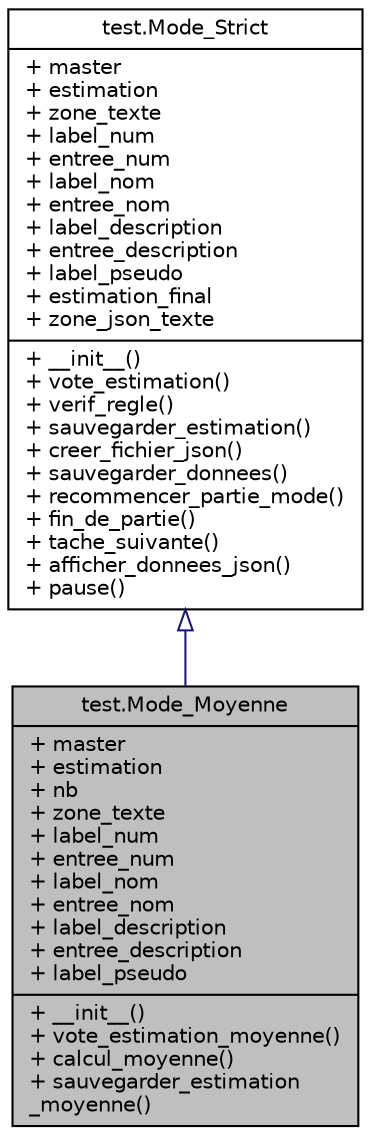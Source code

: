 digraph "test.Mode_Moyenne"
{
  edge [fontname="Helvetica",fontsize="10",labelfontname="Helvetica",labelfontsize="10"];
  node [fontname="Helvetica",fontsize="10",shape=record];
  Node2 [label="{test.Mode_Moyenne\n|+ master\l+ estimation\l+ nb\l+ zone_texte\l+ label_num\l+ entree_num\l+ label_nom\l+ entree_nom\l+ label_description\l+ entree_description\l+ label_pseudo\l|+ __init__()\l+ vote_estimation_moyenne()\l+ calcul_moyenne()\l+ sauvegarder_estimation\l_moyenne()\l}",height=0.2,width=0.4,color="black", fillcolor="grey75", style="filled", fontcolor="black"];
  Node3 -> Node2 [dir="back",color="midnightblue",fontsize="10",style="solid",arrowtail="onormal",fontname="Helvetica"];
  Node3 [label="{test.Mode_Strict\n|+ master\l+ estimation\l+ zone_texte\l+ label_num\l+ entree_num\l+ label_nom\l+ entree_nom\l+ label_description\l+ entree_description\l+ label_pseudo\l+ estimation_final\l+ zone_json_texte\l|+ __init__()\l+ vote_estimation()\l+ verif_regle()\l+ sauvegarder_estimation()\l+ creer_fichier_json()\l+ sauvegarder_donnees()\l+ recommencer_partie_mode()\l+ fin_de_partie()\l+ tache_suivante()\l+ afficher_donnees_json()\l+ pause()\l}",height=0.2,width=0.4,color="black", fillcolor="white", style="filled",URL="$classtest_1_1_mode___strict.html"];
}
